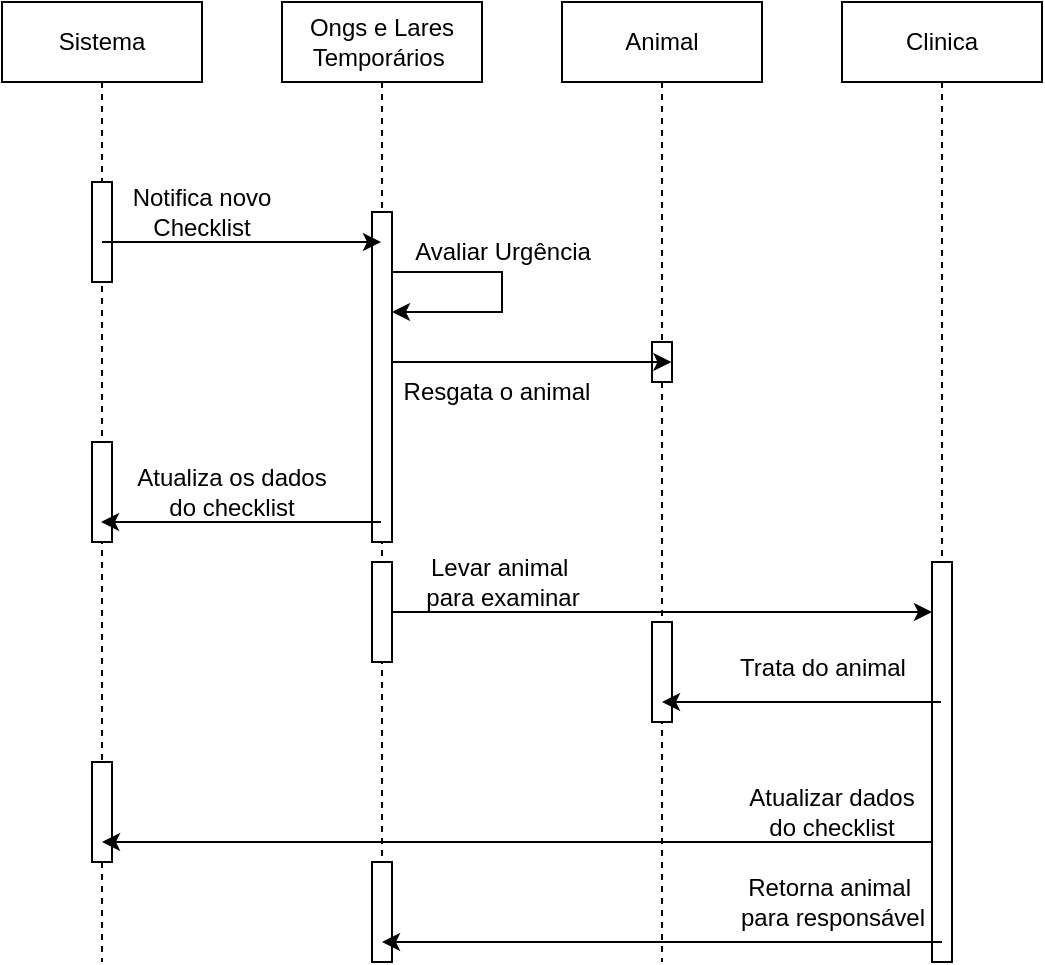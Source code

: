 <mxfile version="24.3.1" type="github">
  <diagram name="Page-1" id="2YBvvXClWsGukQMizWep">
    <mxGraphModel dx="1035" dy="541" grid="1" gridSize="10" guides="1" tooltips="1" connect="1" arrows="1" fold="1" page="1" pageScale="1" pageWidth="850" pageHeight="1100" math="0" shadow="0">
      <root>
        <mxCell id="0" />
        <mxCell id="1" parent="0" />
        <mxCell id="aM9ryv3xv72pqoxQDRHE-5" value="Ongs e Lares Temporários&amp;nbsp;" style="shape=umlLifeline;perimeter=lifelinePerimeter;whiteSpace=wrap;html=1;container=0;dropTarget=0;collapsible=0;recursiveResize=0;outlineConnect=0;portConstraint=eastwest;newEdgeStyle={&quot;edgeStyle&quot;:&quot;elbowEdgeStyle&quot;,&quot;elbow&quot;:&quot;vertical&quot;,&quot;curved&quot;:0,&quot;rounded&quot;:0};" parent="1" vertex="1">
          <mxGeometry x="360" y="40" width="100" height="480" as="geometry" />
        </mxCell>
        <mxCell id="SWqDErKNTYoY_qvDbHRP-6" value="" style="html=1;points=[];perimeter=orthogonalPerimeter;outlineConnect=0;targetShapes=umlLifeline;portConstraint=eastwest;newEdgeStyle={&quot;edgeStyle&quot;:&quot;elbowEdgeStyle&quot;,&quot;elbow&quot;:&quot;vertical&quot;,&quot;curved&quot;:0,&quot;rounded&quot;:0};" vertex="1" parent="aM9ryv3xv72pqoxQDRHE-5">
          <mxGeometry x="45" y="105" width="10" height="165" as="geometry" />
        </mxCell>
        <mxCell id="SWqDErKNTYoY_qvDbHRP-35" value="" style="html=1;points=[];perimeter=orthogonalPerimeter;outlineConnect=0;targetShapes=umlLifeline;portConstraint=eastwest;newEdgeStyle={&quot;edgeStyle&quot;:&quot;elbowEdgeStyle&quot;,&quot;elbow&quot;:&quot;vertical&quot;,&quot;curved&quot;:0,&quot;rounded&quot;:0};" vertex="1" parent="aM9ryv3xv72pqoxQDRHE-5">
          <mxGeometry x="45" y="430" width="10" height="50" as="geometry" />
        </mxCell>
        <mxCell id="SWqDErKNTYoY_qvDbHRP-1" value="Animal" style="shape=umlLifeline;perimeter=lifelinePerimeter;whiteSpace=wrap;html=1;container=0;dropTarget=0;collapsible=0;recursiveResize=0;outlineConnect=0;portConstraint=eastwest;newEdgeStyle={&quot;edgeStyle&quot;:&quot;elbowEdgeStyle&quot;,&quot;elbow&quot;:&quot;vertical&quot;,&quot;curved&quot;:0,&quot;rounded&quot;:0};" vertex="1" parent="1">
          <mxGeometry x="500" y="40" width="100" height="480" as="geometry" />
        </mxCell>
        <mxCell id="SWqDErKNTYoY_qvDbHRP-12" value="" style="html=1;points=[];perimeter=orthogonalPerimeter;outlineConnect=0;targetShapes=umlLifeline;portConstraint=eastwest;newEdgeStyle={&quot;edgeStyle&quot;:&quot;elbowEdgeStyle&quot;,&quot;elbow&quot;:&quot;vertical&quot;,&quot;curved&quot;:0,&quot;rounded&quot;:0};" vertex="1" parent="SWqDErKNTYoY_qvDbHRP-1">
          <mxGeometry x="45" y="170" width="10" height="20" as="geometry" />
        </mxCell>
        <mxCell id="SWqDErKNTYoY_qvDbHRP-31" value="" style="html=1;points=[];perimeter=orthogonalPerimeter;outlineConnect=0;targetShapes=umlLifeline;portConstraint=eastwest;newEdgeStyle={&quot;edgeStyle&quot;:&quot;elbowEdgeStyle&quot;,&quot;elbow&quot;:&quot;vertical&quot;,&quot;curved&quot;:0,&quot;rounded&quot;:0};" vertex="1" parent="SWqDErKNTYoY_qvDbHRP-1">
          <mxGeometry x="45" y="310" width="10" height="50" as="geometry" />
        </mxCell>
        <mxCell id="SWqDErKNTYoY_qvDbHRP-4" value="Sistema" style="shape=umlLifeline;perimeter=lifelinePerimeter;whiteSpace=wrap;html=1;container=0;dropTarget=0;collapsible=0;recursiveResize=0;outlineConnect=0;portConstraint=eastwest;newEdgeStyle={&quot;edgeStyle&quot;:&quot;elbowEdgeStyle&quot;,&quot;elbow&quot;:&quot;vertical&quot;,&quot;curved&quot;:0,&quot;rounded&quot;:0};" vertex="1" parent="1">
          <mxGeometry x="220" y="40" width="100" height="480" as="geometry" />
        </mxCell>
        <mxCell id="SWqDErKNTYoY_qvDbHRP-5" value="" style="html=1;points=[];perimeter=orthogonalPerimeter;outlineConnect=0;targetShapes=umlLifeline;portConstraint=eastwest;newEdgeStyle={&quot;edgeStyle&quot;:&quot;elbowEdgeStyle&quot;,&quot;elbow&quot;:&quot;vertical&quot;,&quot;curved&quot;:0,&quot;rounded&quot;:0};" vertex="1" parent="SWqDErKNTYoY_qvDbHRP-4">
          <mxGeometry x="45" y="90" width="10" height="50" as="geometry" />
        </mxCell>
        <mxCell id="SWqDErKNTYoY_qvDbHRP-19" value="" style="html=1;points=[];perimeter=orthogonalPerimeter;outlineConnect=0;targetShapes=umlLifeline;portConstraint=eastwest;newEdgeStyle={&quot;edgeStyle&quot;:&quot;elbowEdgeStyle&quot;,&quot;elbow&quot;:&quot;vertical&quot;,&quot;curved&quot;:0,&quot;rounded&quot;:0};" vertex="1" parent="SWqDErKNTYoY_qvDbHRP-4">
          <mxGeometry x="45" y="220" width="10" height="50" as="geometry" />
        </mxCell>
        <mxCell id="SWqDErKNTYoY_qvDbHRP-37" value="" style="html=1;points=[];perimeter=orthogonalPerimeter;outlineConnect=0;targetShapes=umlLifeline;portConstraint=eastwest;newEdgeStyle={&quot;edgeStyle&quot;:&quot;elbowEdgeStyle&quot;,&quot;elbow&quot;:&quot;vertical&quot;,&quot;curved&quot;:0,&quot;rounded&quot;:0};" vertex="1" parent="SWqDErKNTYoY_qvDbHRP-4">
          <mxGeometry x="45" y="380" width="10" height="50" as="geometry" />
        </mxCell>
        <mxCell id="SWqDErKNTYoY_qvDbHRP-7" value="" style="endArrow=classic;html=1;rounded=0;" edge="1" parent="1" source="SWqDErKNTYoY_qvDbHRP-4" target="aM9ryv3xv72pqoxQDRHE-5">
          <mxGeometry width="50" height="50" relative="1" as="geometry">
            <mxPoint x="280" y="130" as="sourcePoint" />
            <mxPoint x="420" y="130" as="targetPoint" />
            <Array as="points">
              <mxPoint x="340" y="160" />
            </Array>
          </mxGeometry>
        </mxCell>
        <mxCell id="SWqDErKNTYoY_qvDbHRP-9" value="Notifica novo Checklist" style="text;html=1;align=center;verticalAlign=middle;whiteSpace=wrap;rounded=0;" vertex="1" parent="1">
          <mxGeometry x="280" y="130" width="80" height="30" as="geometry" />
        </mxCell>
        <mxCell id="SWqDErKNTYoY_qvDbHRP-10" value="" style="endArrow=classic;html=1;rounded=0;" edge="1" parent="1">
          <mxGeometry width="50" height="50" relative="1" as="geometry">
            <mxPoint x="415" y="175" as="sourcePoint" />
            <mxPoint x="415" y="195" as="targetPoint" />
            <Array as="points">
              <mxPoint x="470" y="175" />
              <mxPoint x="470" y="195" />
            </Array>
          </mxGeometry>
        </mxCell>
        <mxCell id="SWqDErKNTYoY_qvDbHRP-11" value="Avaliar Urgência" style="text;html=1;align=center;verticalAlign=middle;resizable=0;points=[];autosize=1;strokeColor=none;fillColor=none;" vertex="1" parent="1">
          <mxGeometry x="415" y="150" width="110" height="30" as="geometry" />
        </mxCell>
        <mxCell id="SWqDErKNTYoY_qvDbHRP-13" value="" style="endArrow=classic;html=1;rounded=0;" edge="1" parent="1">
          <mxGeometry width="50" height="50" relative="1" as="geometry">
            <mxPoint x="415.0" y="220" as="sourcePoint" />
            <mxPoint x="554.69" y="220" as="targetPoint" />
            <Array as="points">
              <mxPoint x="515.19" y="220" />
              <mxPoint x="525.19" y="220" />
            </Array>
          </mxGeometry>
        </mxCell>
        <mxCell id="SWqDErKNTYoY_qvDbHRP-14" value="Resgata o animal" style="text;html=1;align=center;verticalAlign=middle;whiteSpace=wrap;rounded=0;" vertex="1" parent="1">
          <mxGeometry x="415" y="220" width="105" height="30" as="geometry" />
        </mxCell>
        <mxCell id="SWqDErKNTYoY_qvDbHRP-15" value="Clinica" style="shape=umlLifeline;perimeter=lifelinePerimeter;whiteSpace=wrap;html=1;container=0;dropTarget=0;collapsible=0;recursiveResize=0;outlineConnect=0;portConstraint=eastwest;newEdgeStyle={&quot;edgeStyle&quot;:&quot;elbowEdgeStyle&quot;,&quot;elbow&quot;:&quot;vertical&quot;,&quot;curved&quot;:0,&quot;rounded&quot;:0};" vertex="1" parent="1">
          <mxGeometry x="640" y="40" width="100" height="480" as="geometry" />
        </mxCell>
        <mxCell id="SWqDErKNTYoY_qvDbHRP-20" value="" style="endArrow=classic;html=1;rounded=0;" edge="1" parent="1">
          <mxGeometry width="50" height="50" relative="1" as="geometry">
            <mxPoint x="409.5" y="300" as="sourcePoint" />
            <mxPoint x="269.5" y="300" as="targetPoint" />
          </mxGeometry>
        </mxCell>
        <mxCell id="SWqDErKNTYoY_qvDbHRP-21" value="Atualiza os dados do checklist" style="text;html=1;align=center;verticalAlign=middle;whiteSpace=wrap;rounded=0;" vertex="1" parent="1">
          <mxGeometry x="280" y="270" width="110" height="30" as="geometry" />
        </mxCell>
        <mxCell id="SWqDErKNTYoY_qvDbHRP-24" value="" style="endArrow=classic;html=1;rounded=0;" edge="1" parent="1" source="SWqDErKNTYoY_qvDbHRP-23">
          <mxGeometry width="50" height="50" relative="1" as="geometry">
            <mxPoint x="410" y="360" as="sourcePoint" />
            <mxPoint x="690" y="360" as="targetPoint" />
          </mxGeometry>
        </mxCell>
        <mxCell id="SWqDErKNTYoY_qvDbHRP-25" value="" style="endArrow=classic;html=1;rounded=0;" edge="1" parent="1" target="SWqDErKNTYoY_qvDbHRP-22">
          <mxGeometry width="50" height="50" relative="1" as="geometry">
            <mxPoint x="410" y="360" as="sourcePoint" />
            <mxPoint x="690" y="360" as="targetPoint" />
          </mxGeometry>
        </mxCell>
        <mxCell id="SWqDErKNTYoY_qvDbHRP-22" value="" style="html=1;points=[];perimeter=orthogonalPerimeter;outlineConnect=0;targetShapes=umlLifeline;portConstraint=eastwest;newEdgeStyle={&quot;edgeStyle&quot;:&quot;elbowEdgeStyle&quot;,&quot;elbow&quot;:&quot;vertical&quot;,&quot;curved&quot;:0,&quot;rounded&quot;:0};" vertex="1" parent="1">
          <mxGeometry x="405" y="320" width="10" height="50" as="geometry" />
        </mxCell>
        <mxCell id="SWqDErKNTYoY_qvDbHRP-26" value="" style="endArrow=classic;html=1;rounded=0;" edge="1" parent="1" source="SWqDErKNTYoY_qvDbHRP-22" target="SWqDErKNTYoY_qvDbHRP-23">
          <mxGeometry width="50" height="50" relative="1" as="geometry">
            <mxPoint x="415" y="360" as="sourcePoint" />
            <mxPoint x="690" y="360" as="targetPoint" />
          </mxGeometry>
        </mxCell>
        <mxCell id="SWqDErKNTYoY_qvDbHRP-23" value="" style="html=1;points=[];perimeter=orthogonalPerimeter;outlineConnect=0;targetShapes=umlLifeline;portConstraint=eastwest;newEdgeStyle={&quot;edgeStyle&quot;:&quot;elbowEdgeStyle&quot;,&quot;elbow&quot;:&quot;vertical&quot;,&quot;curved&quot;:0,&quot;rounded&quot;:0};" vertex="1" parent="1">
          <mxGeometry x="685" y="320" width="10" height="200" as="geometry" />
        </mxCell>
        <mxCell id="SWqDErKNTYoY_qvDbHRP-27" value="Levar animal&amp;nbsp;&lt;div&gt;para examinar&lt;/div&gt;" style="text;html=1;align=center;verticalAlign=middle;resizable=0;points=[];autosize=1;strokeColor=none;fillColor=none;" vertex="1" parent="1">
          <mxGeometry x="420" y="310" width="100" height="40" as="geometry" />
        </mxCell>
        <mxCell id="SWqDErKNTYoY_qvDbHRP-32" value="" style="endArrow=classic;html=1;rounded=0;" edge="1" parent="1" source="SWqDErKNTYoY_qvDbHRP-15" target="SWqDErKNTYoY_qvDbHRP-1">
          <mxGeometry width="50" height="50" relative="1" as="geometry">
            <mxPoint x="685" y="384.5" as="sourcePoint" />
            <mxPoint x="545" y="384.5" as="targetPoint" />
            <Array as="points">
              <mxPoint x="650" y="390" />
            </Array>
          </mxGeometry>
        </mxCell>
        <mxCell id="SWqDErKNTYoY_qvDbHRP-33" value="Trata do animal" style="text;html=1;align=center;verticalAlign=middle;resizable=0;points=[];autosize=1;strokeColor=none;fillColor=none;" vertex="1" parent="1">
          <mxGeometry x="575" y="358" width="110" height="30" as="geometry" />
        </mxCell>
        <mxCell id="SWqDErKNTYoY_qvDbHRP-34" value="" style="endArrow=classic;html=1;rounded=0;" edge="1" parent="1">
          <mxGeometry width="50" height="50" relative="1" as="geometry">
            <mxPoint x="690" y="510" as="sourcePoint" />
            <mxPoint x="410" y="510" as="targetPoint" />
          </mxGeometry>
        </mxCell>
        <mxCell id="SWqDErKNTYoY_qvDbHRP-36" value="Retorna animal&amp;nbsp;&lt;div&gt;para responsável&lt;/div&gt;" style="text;html=1;align=center;verticalAlign=middle;resizable=0;points=[];autosize=1;strokeColor=none;fillColor=none;" vertex="1" parent="1">
          <mxGeometry x="575" y="470" width="120" height="40" as="geometry" />
        </mxCell>
        <mxCell id="SWqDErKNTYoY_qvDbHRP-38" value="" style="endArrow=classic;html=1;rounded=0;" edge="1" parent="1" target="SWqDErKNTYoY_qvDbHRP-4">
          <mxGeometry width="50" height="50" relative="1" as="geometry">
            <mxPoint x="685" y="460" as="sourcePoint" />
            <mxPoint x="265" y="460" as="targetPoint" />
          </mxGeometry>
        </mxCell>
        <mxCell id="SWqDErKNTYoY_qvDbHRP-39" value="Atualizar dados do checklist" style="text;html=1;align=center;verticalAlign=middle;whiteSpace=wrap;rounded=0;" vertex="1" parent="1">
          <mxGeometry x="590" y="430" width="90" height="30" as="geometry" />
        </mxCell>
      </root>
    </mxGraphModel>
  </diagram>
</mxfile>
